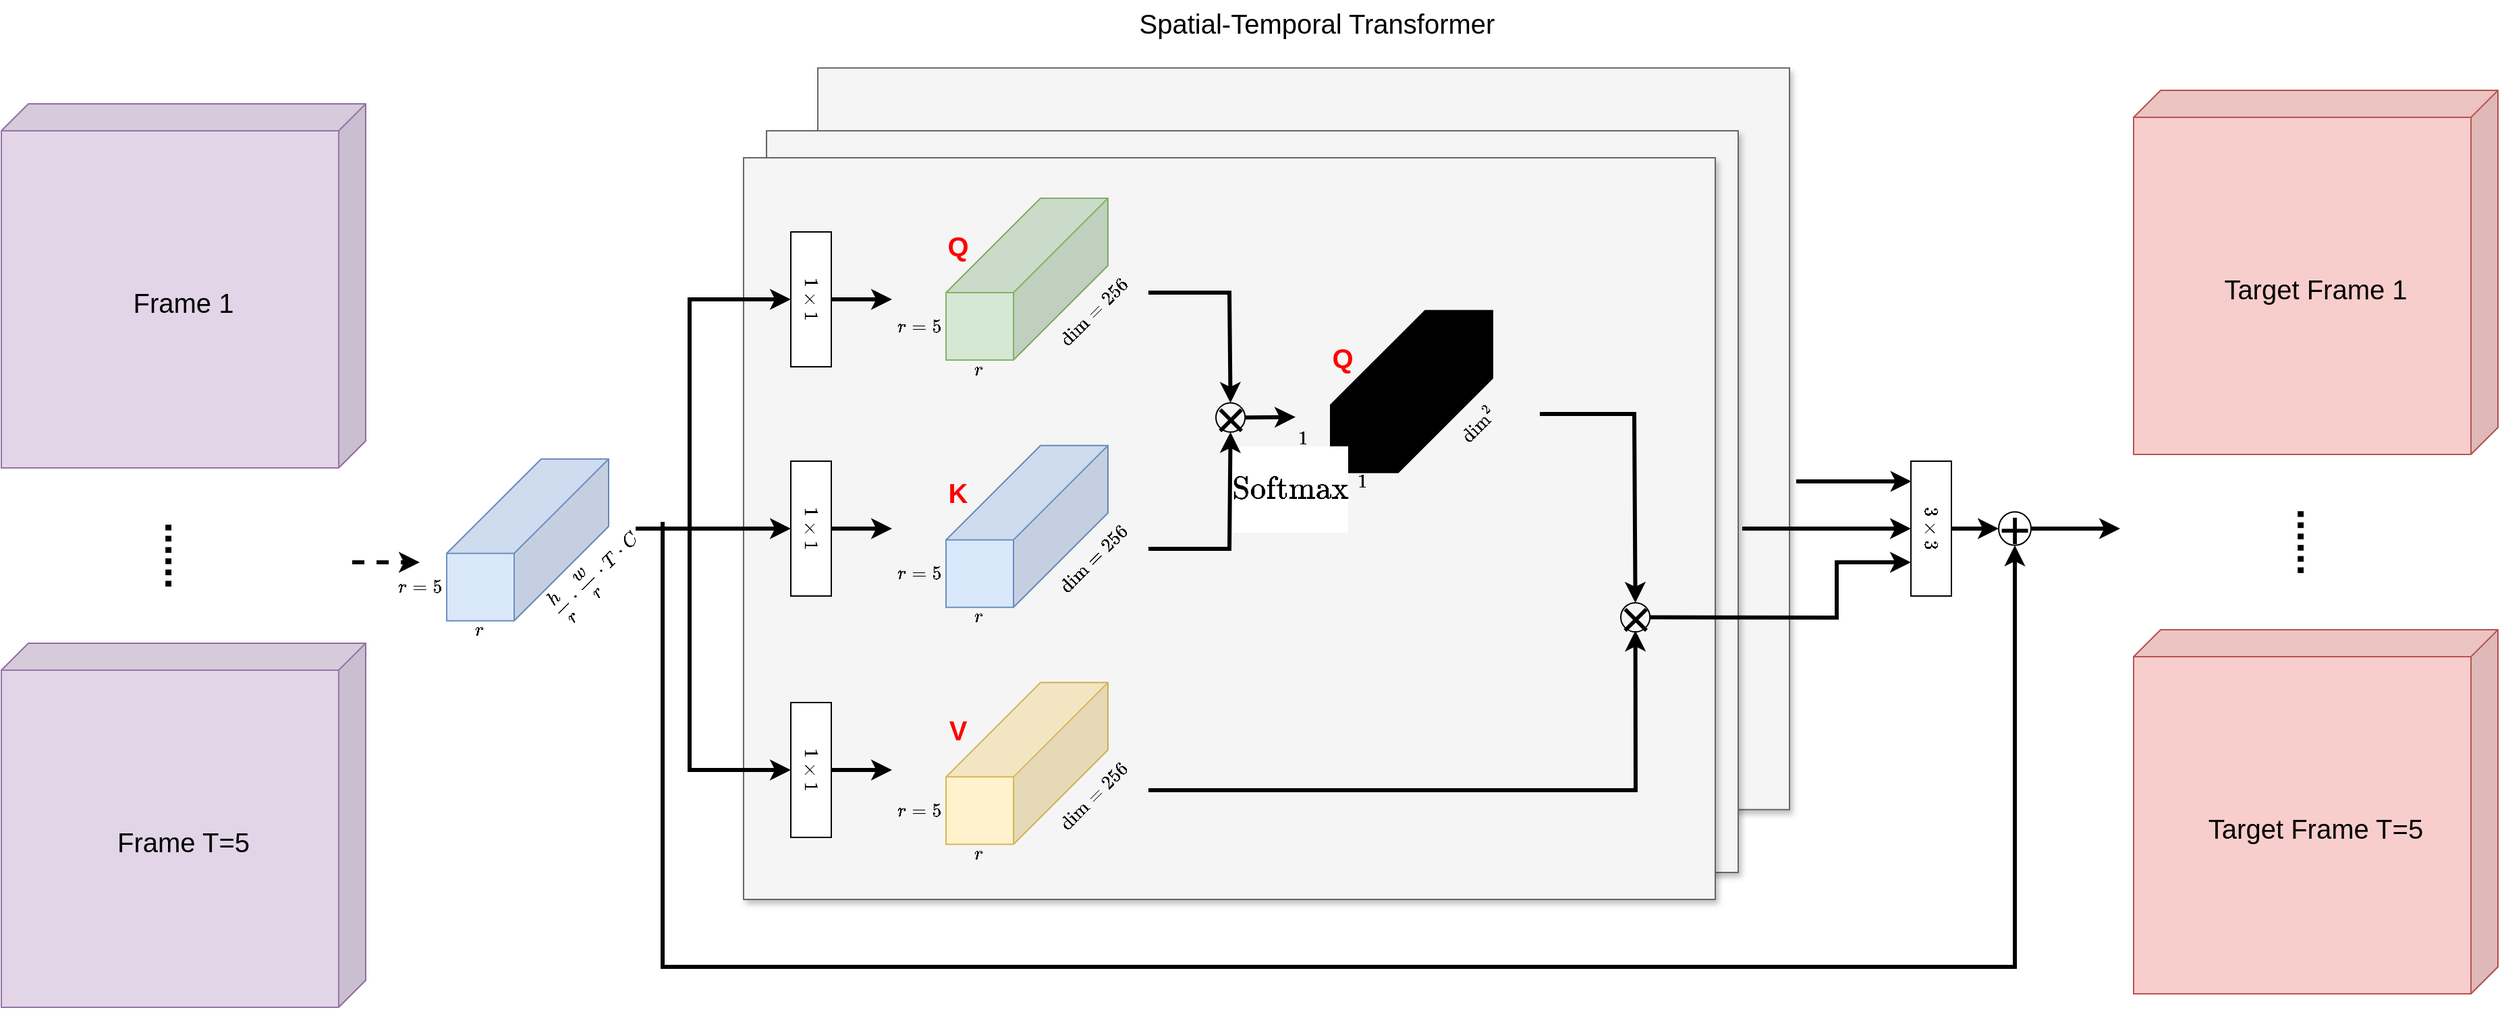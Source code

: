 <mxfile version="26.2.13">
  <diagram name="第 1 页" id="pIs1Afb2l3MKs7CWeh5d">
    <mxGraphModel dx="2725" dy="2191" grid="1" gridSize="10" guides="1" tooltips="1" connect="1" arrows="1" fold="1" page="1" pageScale="1" pageWidth="827" pageHeight="1169" math="1" shadow="0">
      <root>
        <mxCell id="0" />
        <mxCell id="1" parent="0" />
        <mxCell id="wzG9fp-TXqBZrBH7T6T_-55" value="" style="rounded=0;whiteSpace=wrap;html=1;align=center;verticalAlign=middle;fontFamily=Helvetica;fontSize=12;autosize=1;resizable=1;fillColor=#f5f5f5;container=0;movable=1;rotatable=1;deletable=1;editable=1;locked=0;connectable=1;strokeColor=#666666;fontColor=#333333;shadow=1;" vertex="1" parent="1">
          <mxGeometry x="145" y="23.39" width="720" height="550" as="geometry" />
        </mxCell>
        <mxCell id="wzG9fp-TXqBZrBH7T6T_-53" value="" style="rounded=0;whiteSpace=wrap;html=1;align=center;verticalAlign=middle;fontFamily=Helvetica;fontSize=12;autosize=1;resizable=1;fillColor=#f5f5f5;container=0;movable=1;rotatable=1;deletable=1;editable=1;locked=0;connectable=1;strokeColor=#666666;fontColor=#333333;shadow=1;" vertex="1" parent="1">
          <mxGeometry x="107" y="70" width="720" height="550" as="geometry" />
        </mxCell>
        <mxCell id="wzG9fp-TXqBZrBH7T6T_-49" value="" style="rounded=0;whiteSpace=wrap;html=1;align=center;verticalAlign=middle;fontFamily=Helvetica;fontSize=12;autosize=1;resizable=1;fillColor=#f5f5f5;container=0;movable=1;rotatable=1;deletable=1;editable=1;locked=0;connectable=1;strokeColor=#666666;fontColor=#333333;shadow=1;" vertex="1" parent="1">
          <mxGeometry x="90" y="90" width="720" height="550" as="geometry" />
        </mxCell>
        <mxCell id="wzG9fp-TXqBZrBH7T6T_-10" value="" style="group;fontSize=20;" vertex="1" connectable="0" parent="1">
          <mxGeometry x="190" y="116.612" width="290" height="176.777" as="geometry" />
        </mxCell>
        <mxCell id="wzG9fp-TXqBZrBH7T6T_-1" value="" style="shape=cube;whiteSpace=wrap;html=1;boundedLbl=1;backgroundOutline=1;darkOpacity=0.05;darkOpacity2=0.1;size=70;flipH=1;fillColor=#d5e8d4;strokeColor=#82b366;container=0;" vertex="1" parent="wzG9fp-TXqBZrBH7T6T_-10">
          <mxGeometry x="50" y="3.388" width="120" height="120" as="geometry" />
        </mxCell>
        <mxCell id="wzG9fp-TXqBZrBH7T6T_-4" value="$$r=5$$" style="text;align=center;verticalAlign=middle;whiteSpace=wrap;rounded=0;html=1;horizontal=1;container=0;" vertex="1" parent="wzG9fp-TXqBZrBH7T6T_-10">
          <mxGeometry y="83.388" width="60" height="30" as="geometry" />
        </mxCell>
        <mxCell id="wzG9fp-TXqBZrBH7T6T_-6" value="$$r$$" style="text;align=center;verticalAlign=middle;whiteSpace=wrap;rounded=0;html=1;horizontal=1;container=0;" vertex="1" parent="wzG9fp-TXqBZrBH7T6T_-10">
          <mxGeometry x="44" y="115.388" width="60" height="30" as="geometry" />
        </mxCell>
        <mxCell id="wzG9fp-TXqBZrBH7T6T_-7" value="$$\mathrm{dim}=256$$" style="text;html=1;align=center;verticalAlign=middle;whiteSpace=wrap;rounded=0;fontFamily=Helvetica;fontSize=12;fontColor=default;autosize=1;resizable=0;rotation=-45;container=0;" vertex="1" parent="wzG9fp-TXqBZrBH7T6T_-10">
          <mxGeometry x="85" y="73.388" width="150" height="30" as="geometry" />
        </mxCell>
        <mxCell id="wzG9fp-TXqBZrBH7T6T_-9" value="&lt;b&gt;&lt;font style=&quot;color: rgb(255, 0, 0); font-size: 20px;&quot;&gt;Q&lt;/font&gt;&lt;/b&gt;" style="text;html=1;align=center;verticalAlign=middle;whiteSpace=wrap;rounded=0;fontFamily=Helvetica;fontSize=12;fontColor=default;autosize=1;resizable=0;container=0;" vertex="1" parent="wzG9fp-TXqBZrBH7T6T_-10">
          <mxGeometry x="39" y="18.388" width="40" height="40" as="geometry" />
        </mxCell>
        <mxCell id="wzG9fp-TXqBZrBH7T6T_-11" value="" style="group;fontSize=20;" vertex="1" connectable="0" parent="1">
          <mxGeometry x="190" y="300.002" width="290" height="176.777" as="geometry" />
        </mxCell>
        <mxCell id="wzG9fp-TXqBZrBH7T6T_-12" value="" style="shape=cube;whiteSpace=wrap;html=1;boundedLbl=1;backgroundOutline=1;darkOpacity=0.05;darkOpacity2=0.1;size=70;flipH=1;fillColor=#dae8fc;strokeColor=#6c8ebf;container=0;" vertex="1" parent="wzG9fp-TXqBZrBH7T6T_-11">
          <mxGeometry x="50" y="3.388" width="120" height="120" as="geometry" />
        </mxCell>
        <mxCell id="wzG9fp-TXqBZrBH7T6T_-13" value="$$r=5$$" style="text;align=center;verticalAlign=middle;whiteSpace=wrap;rounded=0;html=1;horizontal=1;container=0;" vertex="1" parent="wzG9fp-TXqBZrBH7T6T_-11">
          <mxGeometry y="83.388" width="60" height="30" as="geometry" />
        </mxCell>
        <mxCell id="wzG9fp-TXqBZrBH7T6T_-14" value="$$r$$" style="text;align=center;verticalAlign=middle;whiteSpace=wrap;rounded=0;html=1;horizontal=1;container=0;" vertex="1" parent="wzG9fp-TXqBZrBH7T6T_-11">
          <mxGeometry x="44" y="115.388" width="60" height="30" as="geometry" />
        </mxCell>
        <mxCell id="wzG9fp-TXqBZrBH7T6T_-15" value="$$\mathrm{dim}=256$$" style="text;html=1;align=center;verticalAlign=middle;whiteSpace=wrap;rounded=0;fontFamily=Helvetica;fontSize=12;fontColor=default;autosize=1;resizable=0;rotation=-45;container=0;" vertex="1" parent="wzG9fp-TXqBZrBH7T6T_-11">
          <mxGeometry x="85" y="73.388" width="150" height="30" as="geometry" />
        </mxCell>
        <mxCell id="wzG9fp-TXqBZrBH7T6T_-16" value="&lt;b&gt;&lt;font style=&quot;color: rgb(255, 0, 0); font-size: 20px;&quot;&gt;K&lt;/font&gt;&lt;/b&gt;" style="text;html=1;align=center;verticalAlign=middle;whiteSpace=wrap;rounded=0;fontFamily=Helvetica;fontSize=12;fontColor=default;autosize=1;resizable=0;container=0;" vertex="1" parent="wzG9fp-TXqBZrBH7T6T_-11">
          <mxGeometry x="39" y="18.388" width="40" height="40" as="geometry" />
        </mxCell>
        <mxCell id="wzG9fp-TXqBZrBH7T6T_-17" value="" style="group;fontSize=20;" vertex="1" connectable="0" parent="1">
          <mxGeometry x="190" y="475.782" width="290" height="176.777" as="geometry" />
        </mxCell>
        <mxCell id="wzG9fp-TXqBZrBH7T6T_-18" value="" style="shape=cube;whiteSpace=wrap;html=1;boundedLbl=1;backgroundOutline=1;darkOpacity=0.05;darkOpacity2=0.1;size=70;flipH=1;fillColor=#fff2cc;strokeColor=#d6b656;container=0;" vertex="1" parent="wzG9fp-TXqBZrBH7T6T_-17">
          <mxGeometry x="50" y="3.388" width="120" height="120" as="geometry" />
        </mxCell>
        <mxCell id="wzG9fp-TXqBZrBH7T6T_-19" value="$$r=5$$" style="text;align=center;verticalAlign=middle;whiteSpace=wrap;rounded=0;html=1;horizontal=1;container=0;" vertex="1" parent="wzG9fp-TXqBZrBH7T6T_-17">
          <mxGeometry y="83.388" width="60" height="30" as="geometry" />
        </mxCell>
        <mxCell id="wzG9fp-TXqBZrBH7T6T_-20" value="$$r$$" style="text;align=center;verticalAlign=middle;whiteSpace=wrap;rounded=0;html=1;horizontal=1;container=0;" vertex="1" parent="wzG9fp-TXqBZrBH7T6T_-17">
          <mxGeometry x="44" y="115.388" width="60" height="30" as="geometry" />
        </mxCell>
        <mxCell id="wzG9fp-TXqBZrBH7T6T_-21" value="$$\mathrm{dim}=256$$" style="text;html=1;align=center;verticalAlign=middle;whiteSpace=wrap;rounded=0;fontFamily=Helvetica;fontSize=12;fontColor=default;autosize=1;resizable=0;rotation=-45;container=0;" vertex="1" parent="wzG9fp-TXqBZrBH7T6T_-17">
          <mxGeometry x="85" y="73.388" width="150" height="30" as="geometry" />
        </mxCell>
        <mxCell id="wzG9fp-TXqBZrBH7T6T_-22" value="&lt;b&gt;&lt;font style=&quot;color: rgb(255, 0, 0); font-size: 20px;&quot;&gt;V&lt;/font&gt;&lt;/b&gt;" style="text;html=1;align=center;verticalAlign=middle;whiteSpace=wrap;rounded=0;fontFamily=Helvetica;fontSize=12;fontColor=default;autosize=1;resizable=0;container=0;" vertex="1" parent="wzG9fp-TXqBZrBH7T6T_-17">
          <mxGeometry x="39" y="18.388" width="40" height="40" as="geometry" />
        </mxCell>
        <mxCell id="wzG9fp-TXqBZrBH7T6T_-25" value="$$1 \times 1$$" style="rounded=0;whiteSpace=wrap;html=1;align=center;verticalAlign=middle;fontFamily=Helvetica;fontSize=12;fontColor=default;autosize=1;resizable=0;fillColor=default;gradientColor=none;rotation=90;" vertex="1" parent="1">
          <mxGeometry x="90" y="180" width="100" height="30" as="geometry" />
        </mxCell>
        <mxCell id="wzG9fp-TXqBZrBH7T6T_-26" value="$$1 \times 1$$" style="rounded=0;whiteSpace=wrap;html=1;align=center;verticalAlign=middle;fontFamily=Helvetica;fontSize=12;fontColor=default;autosize=1;resizable=0;fillColor=default;gradientColor=none;rotation=90;" vertex="1" parent="1">
          <mxGeometry x="90" y="350" width="100" height="30" as="geometry" />
        </mxCell>
        <mxCell id="wzG9fp-TXqBZrBH7T6T_-27" value="$$1 \times 1$$" style="rounded=0;whiteSpace=wrap;html=1;align=center;verticalAlign=middle;fontFamily=Helvetica;fontSize=12;fontColor=default;autosize=1;resizable=0;fillColor=default;gradientColor=none;rotation=90;" vertex="1" parent="1">
          <mxGeometry x="90" y="529" width="100" height="30" as="geometry" />
        </mxCell>
        <mxCell id="wzG9fp-TXqBZrBH7T6T_-28" value="" style="endArrow=classic;html=1;rounded=0;fontFamily=Helvetica;fontSize=12;fontColor=default;autosize=1;resizable=0;exitX=0.5;exitY=0;exitDx=0;exitDy=0;strokeColor=default;strokeWidth=3;align=center;verticalAlign=middle;labelBackgroundColor=default;" edge="1" parent="1" source="wzG9fp-TXqBZrBH7T6T_-25">
          <mxGeometry width="50" height="50" relative="1" as="geometry">
            <mxPoint x="250" y="420" as="sourcePoint" />
            <mxPoint x="200" y="195" as="targetPoint" />
          </mxGeometry>
        </mxCell>
        <mxCell id="wzG9fp-TXqBZrBH7T6T_-29" value="" style="endArrow=classic;html=1;rounded=0;fontFamily=Helvetica;fontSize=12;fontColor=default;autosize=1;resizable=0;exitX=0.5;exitY=0;exitDx=0;exitDy=0;strokeColor=default;align=center;verticalAlign=middle;labelBackgroundColor=default;strokeWidth=3;" edge="1" parent="1" source="wzG9fp-TXqBZrBH7T6T_-26">
          <mxGeometry width="50" height="50" relative="1" as="geometry">
            <mxPoint x="165" y="205" as="sourcePoint" />
            <mxPoint x="200" y="365" as="targetPoint" />
          </mxGeometry>
        </mxCell>
        <mxCell id="wzG9fp-TXqBZrBH7T6T_-30" value="" style="endArrow=classic;html=1;rounded=0;fontFamily=Helvetica;fontSize=12;fontColor=default;autosize=1;resizable=0;exitX=0.5;exitY=0;exitDx=0;exitDy=0;strokeColor=default;align=center;verticalAlign=middle;labelBackgroundColor=default;strokeWidth=3;" edge="1" parent="1" source="wzG9fp-TXqBZrBH7T6T_-27">
          <mxGeometry width="50" height="50" relative="1" as="geometry">
            <mxPoint x="165" y="374" as="sourcePoint" />
            <mxPoint x="200" y="544" as="targetPoint" />
          </mxGeometry>
        </mxCell>
        <mxCell id="wzG9fp-TXqBZrBH7T6T_-34" value="&lt;font style=&quot;font-size: 40px;&quot;&gt;×&lt;/font&gt;" style="ellipse;whiteSpace=wrap;html=1;align=center;verticalAlign=middle;fontFamily=Helvetica;fontSize=12;fontColor=default;autosize=1;resizable=1;fillColor=none;gradientColor=none;movable=1;rotatable=1;deletable=1;editable=1;locked=0;connectable=1;" vertex="1" parent="1">
          <mxGeometry x="440" y="271.78" width="21.61" height="21.61" as="geometry" />
        </mxCell>
        <mxCell id="wzG9fp-TXqBZrBH7T6T_-35" value="&lt;font style=&quot;font-size: 40px;&quot;&gt;×&lt;/font&gt;" style="ellipse;whiteSpace=wrap;html=1;align=center;verticalAlign=middle;fontFamily=Helvetica;fontSize=12;fontColor=default;autosize=1;resizable=1;fillColor=none;gradientColor=none;movable=1;rotatable=1;deletable=1;editable=1;locked=0;connectable=1;" vertex="1" parent="1">
          <mxGeometry x="740" y="420" width="21.61" height="21.61" as="geometry" />
        </mxCell>
        <mxCell id="wzG9fp-TXqBZrBH7T6T_-36" value="" style="group;fontSize=20;" vertex="1" connectable="0" parent="1">
          <mxGeometry x="475" y="200.002" width="390" height="419.998" as="geometry" />
        </mxCell>
        <mxCell id="wzG9fp-TXqBZrBH7T6T_-37" value="" style="shape=cube;whiteSpace=wrap;html=1;boundedLbl=1;backgroundOutline=1;darkOpacity=0.05;darkOpacity2=0.1;size=70;flipH=1;fillColor=light-dark(#c4d0e2, #512d2b);strokeColor=light-dark(#000000, #d7817e);container=0;gradientColor=light-dark(#bfd0be, #EDEDED);" vertex="1" parent="wzG9fp-TXqBZrBH7T6T_-36">
          <mxGeometry x="50" y="3.388" width="120" height="120" as="geometry" />
        </mxCell>
        <mxCell id="wzG9fp-TXqBZrBH7T6T_-38" value="$$1$$" style="text;align=center;verticalAlign=middle;whiteSpace=wrap;rounded=0;html=1;horizontal=1;container=0;" vertex="1" parent="wzG9fp-TXqBZrBH7T6T_-36">
          <mxGeometry y="83.388" width="60" height="30" as="geometry" />
        </mxCell>
        <mxCell id="wzG9fp-TXqBZrBH7T6T_-39" value="$$1$$" style="text;align=center;verticalAlign=middle;whiteSpace=wrap;rounded=0;html=1;horizontal=1;container=0;" vertex="1" parent="wzG9fp-TXqBZrBH7T6T_-36">
          <mxGeometry x="44" y="115.388" width="60" height="30" as="geometry" />
        </mxCell>
        <mxCell id="wzG9fp-TXqBZrBH7T6T_-40" value="$$\mathrm{dim}^2$$" style="text;html=1;align=center;verticalAlign=middle;whiteSpace=wrap;rounded=0;fontFamily=Helvetica;fontSize=12;fontColor=default;autosize=1;resizable=0;rotation=-45;container=0;" vertex="1" parent="wzG9fp-TXqBZrBH7T6T_-36">
          <mxGeometry x="95" y="73.388" width="130" height="30" as="geometry" />
        </mxCell>
        <mxCell id="wzG9fp-TXqBZrBH7T6T_-41" value="&lt;b&gt;&lt;font style=&quot;color: rgb(255, 0, 0); font-size: 20px;&quot;&gt;Q&lt;/font&gt;&lt;/b&gt;" style="text;html=1;align=center;verticalAlign=middle;whiteSpace=wrap;rounded=0;fontFamily=Helvetica;fontSize=12;fontColor=default;autosize=1;resizable=0;container=0;" vertex="1" parent="wzG9fp-TXqBZrBH7T6T_-36">
          <mxGeometry x="39" y="18.388" width="40" height="40" as="geometry" />
        </mxCell>
        <mxCell id="wzG9fp-TXqBZrBH7T6T_-100" value="&lt;font style=&quot;font-size: 20px;&quot;&gt;$$\mathrm{Softmax}$$&lt;/font&gt;" style="text;html=1;align=center;verticalAlign=middle;whiteSpace=wrap;rounded=0;fontFamily=Helvetica;fontSize=12;fontColor=default;labelBackgroundColor=default;autosize=1;resizable=0;fillColor=none;" vertex="1" parent="wzG9fp-TXqBZrBH7T6T_-36">
          <mxGeometry x="-95" y="115.388" width="230" height="40" as="geometry" />
        </mxCell>
        <mxCell id="wzG9fp-TXqBZrBH7T6T_-42" value="" style="endArrow=classic;html=1;rounded=0;fontFamily=Helvetica;fontSize=12;fontColor=default;autosize=1;resizable=0;entryX=0.5;entryY=0;entryDx=0;entryDy=0;strokeColor=default;strokeWidth=3;align=center;verticalAlign=middle;labelBackgroundColor=default;" edge="1" parent="1" target="wzG9fp-TXqBZrBH7T6T_-34">
          <mxGeometry width="50" height="50" relative="1" as="geometry">
            <mxPoint x="390" y="190" as="sourcePoint" />
            <mxPoint x="570" y="260" as="targetPoint" />
            <Array as="points">
              <mxPoint x="450" y="190" />
            </Array>
          </mxGeometry>
        </mxCell>
        <mxCell id="wzG9fp-TXqBZrBH7T6T_-43" value="" style="endArrow=classic;html=1;rounded=0;fontFamily=Helvetica;fontSize=12;fontColor=default;autosize=1;resizable=0;entryX=0.5;entryY=1;entryDx=0;entryDy=0;strokeColor=default;strokeWidth=3;align=center;verticalAlign=middle;labelBackgroundColor=default;" edge="1" parent="1" target="wzG9fp-TXqBZrBH7T6T_-34">
          <mxGeometry width="50" height="50" relative="1" as="geometry">
            <mxPoint x="390" y="380" as="sourcePoint" />
            <mxPoint x="570" y="260" as="targetPoint" />
            <Array as="points">
              <mxPoint x="450" y="380" />
            </Array>
          </mxGeometry>
        </mxCell>
        <mxCell id="wzG9fp-TXqBZrBH7T6T_-44" value="" style="endArrow=classic;html=1;rounded=0;fontFamily=Helvetica;fontSize=12;fontColor=default;autosize=1;resizable=0;exitX=1;exitY=0.5;exitDx=0;exitDy=0;entryX=0.4;entryY=-0.036;entryDx=0;entryDy=0;entryPerimeter=0;strokeColor=default;strokeWidth=3;align=center;verticalAlign=middle;labelBackgroundColor=default;" edge="1" parent="1" source="wzG9fp-TXqBZrBH7T6T_-34" target="wzG9fp-TXqBZrBH7T6T_-38">
          <mxGeometry width="50" height="50" relative="1" as="geometry">
            <mxPoint x="500" y="390" as="sourcePoint" />
            <mxPoint x="550" y="340" as="targetPoint" />
          </mxGeometry>
        </mxCell>
        <mxCell id="wzG9fp-TXqBZrBH7T6T_-45" value="" style="endArrow=classic;html=1;rounded=0;fontFamily=Helvetica;fontSize=12;fontColor=default;autosize=1;resizable=0;entryX=0.5;entryY=1;entryDx=0;entryDy=0;strokeColor=default;strokeWidth=3;align=center;verticalAlign=middle;labelBackgroundColor=default;" edge="1" parent="1">
          <mxGeometry width="50" height="50" relative="1" as="geometry">
            <mxPoint x="390" y="559" as="sourcePoint" />
            <mxPoint x="750.805" y="440.61" as="targetPoint" />
            <Array as="points">
              <mxPoint x="751" y="559" />
            </Array>
          </mxGeometry>
        </mxCell>
        <mxCell id="wzG9fp-TXqBZrBH7T6T_-46" value="" style="endArrow=classic;html=1;rounded=0;fontFamily=Helvetica;fontSize=12;fontColor=default;autosize=1;resizable=0;entryX=0.5;entryY=0;entryDx=0;entryDy=0;strokeColor=default;strokeWidth=3;align=center;verticalAlign=middle;labelBackgroundColor=default;" edge="1" parent="1" target="wzG9fp-TXqBZrBH7T6T_-35">
          <mxGeometry width="50" height="50" relative="1" as="geometry">
            <mxPoint x="680" y="280" as="sourcePoint" />
            <mxPoint x="550" y="380" as="targetPoint" />
            <Array as="points">
              <mxPoint x="750" y="280" />
            </Array>
          </mxGeometry>
        </mxCell>
        <mxCell id="wzG9fp-TXqBZrBH7T6T_-47" value="$$3 \times 3$$" style="rounded=0;whiteSpace=wrap;html=1;align=center;verticalAlign=middle;fontFamily=Helvetica;fontSize=12;fontColor=default;autosize=1;resizable=0;fillColor=default;gradientColor=none;rotation=90;" vertex="1" parent="1">
          <mxGeometry x="920" y="350" width="100" height="30" as="geometry" />
        </mxCell>
        <mxCell id="wzG9fp-TXqBZrBH7T6T_-56" value="&lt;font style=&quot;font-size: 20px;&quot;&gt;Spatial-Temporal Transformer&lt;/font&gt;&lt;div&gt;&lt;br&gt;&lt;/div&gt;" style="text;html=1;align=center;verticalAlign=middle;whiteSpace=wrap;rounded=0;fontFamily=Helvetica;fontSize=12;fontColor=default;autosize=1;resizable=0;" vertex="1" parent="1">
          <mxGeometry x="370" y="-26.61" width="290" height="50" as="geometry" />
        </mxCell>
        <mxCell id="wzG9fp-TXqBZrBH7T6T_-57" value="" style="endArrow=classic;html=1;rounded=0;fontFamily=Helvetica;fontSize=12;fontColor=default;autosize=1;resizable=0;exitX=1;exitY=0.5;exitDx=0;exitDy=0;entryX=0.75;entryY=1;entryDx=0;entryDy=0;strokeWidth=3;strokeColor=default;align=center;verticalAlign=middle;labelBackgroundColor=default;" edge="1" parent="1" source="wzG9fp-TXqBZrBH7T6T_-35" target="wzG9fp-TXqBZrBH7T6T_-47">
          <mxGeometry width="50" height="50" relative="1" as="geometry">
            <mxPoint x="490" y="420" as="sourcePoint" />
            <mxPoint x="540" y="370" as="targetPoint" />
            <Array as="points">
              <mxPoint x="900" y="431" />
              <mxPoint x="900" y="390" />
            </Array>
          </mxGeometry>
        </mxCell>
        <mxCell id="wzG9fp-TXqBZrBH7T6T_-58" value="" style="endArrow=classic;html=1;rounded=0;fontFamily=Helvetica;fontSize=12;fontColor=default;autosize=1;resizable=0;entryX=0.5;entryY=1;entryDx=0;entryDy=0;strokeColor=default;strokeWidth=3;align=center;verticalAlign=middle;labelBackgroundColor=default;" edge="1" parent="1" target="wzG9fp-TXqBZrBH7T6T_-47">
          <mxGeometry width="50" height="50" relative="1" as="geometry">
            <mxPoint x="830" y="365" as="sourcePoint" />
            <mxPoint x="770" y="290" as="targetPoint" />
          </mxGeometry>
        </mxCell>
        <mxCell id="wzG9fp-TXqBZrBH7T6T_-59" value="" style="endArrow=classic;html=1;rounded=0;fontFamily=Helvetica;fontSize=12;fontColor=default;autosize=1;resizable=0;entryX=0.15;entryY=0.99;entryDx=0;entryDy=0;entryPerimeter=0;strokeColor=default;strokeWidth=3;align=center;verticalAlign=middle;labelBackgroundColor=default;" edge="1" parent="1" target="wzG9fp-TXqBZrBH7T6T_-47">
          <mxGeometry width="50" height="50" relative="1" as="geometry">
            <mxPoint x="870" y="330" as="sourcePoint" />
            <mxPoint x="965" y="375" as="targetPoint" />
          </mxGeometry>
        </mxCell>
        <mxCell id="wzG9fp-TXqBZrBH7T6T_-60" value="&lt;font style=&quot;font-size: 40px;&quot;&gt;+&lt;/font&gt;" style="ellipse;whiteSpace=wrap;html=1;align=center;verticalAlign=middle;fontFamily=Helvetica;fontSize=12;fontColor=default;autosize=1;resizable=1;fillColor=none;gradientColor=none;movable=1;rotatable=1;deletable=1;editable=1;locked=0;connectable=1;" vertex="1" parent="1">
          <mxGeometry x="1020" y="352.6" width="24" height="24.8" as="geometry" />
        </mxCell>
        <mxCell id="wzG9fp-TXqBZrBH7T6T_-61" value="" style="endArrow=classic;html=1;rounded=0;fontFamily=Helvetica;fontSize=12;fontColor=default;autosize=1;resizable=0;entryX=0;entryY=0.5;entryDx=0;entryDy=0;strokeColor=default;strokeWidth=3;align=center;verticalAlign=middle;labelBackgroundColor=default;exitX=0.5;exitY=0;exitDx=0;exitDy=0;" edge="1" parent="1" source="wzG9fp-TXqBZrBH7T6T_-47" target="wzG9fp-TXqBZrBH7T6T_-60">
          <mxGeometry width="50" height="50" relative="1" as="geometry">
            <mxPoint x="840" y="375" as="sourcePoint" />
            <mxPoint x="965" y="375" as="targetPoint" />
          </mxGeometry>
        </mxCell>
        <mxCell id="wzG9fp-TXqBZrBH7T6T_-66" value="" style="group" vertex="1" connectable="0" parent="1">
          <mxGeometry x="-460" y="50" width="270" height="270" as="geometry" />
        </mxCell>
        <mxCell id="wzG9fp-TXqBZrBH7T6T_-62" value="" style="shape=cube;whiteSpace=wrap;html=1;boundedLbl=1;backgroundOutline=1;darkOpacity=0.05;darkOpacity2=0.1;align=center;verticalAlign=middle;fontFamily=Helvetica;fontSize=12;autosize=1;resizable=1;fillColor=#e1d5e7;flipH=1;movable=1;rotatable=1;deletable=1;editable=1;locked=0;connectable=1;strokeColor=#9673a6;" vertex="1" parent="wzG9fp-TXqBZrBH7T6T_-66">
          <mxGeometry width="270" height="270" as="geometry" />
        </mxCell>
        <mxCell id="wzG9fp-TXqBZrBH7T6T_-65" value="&lt;font style=&quot;font-size: 20px;&quot;&gt;Frame 1&lt;/font&gt;" style="text;html=1;align=center;verticalAlign=middle;whiteSpace=wrap;rounded=0;fontFamily=Helvetica;fontSize=12;fontColor=default;autosize=1;resizable=0;" vertex="1" parent="wzG9fp-TXqBZrBH7T6T_-66">
          <mxGeometry x="85" y="126.61" width="100" height="40" as="geometry" />
        </mxCell>
        <mxCell id="wzG9fp-TXqBZrBH7T6T_-67" value="" style="group" vertex="1" connectable="0" parent="1">
          <mxGeometry x="-460" y="450" width="270" height="270" as="geometry" />
        </mxCell>
        <mxCell id="wzG9fp-TXqBZrBH7T6T_-68" value="" style="shape=cube;whiteSpace=wrap;html=1;boundedLbl=1;backgroundOutline=1;darkOpacity=0.05;darkOpacity2=0.1;align=center;verticalAlign=middle;fontFamily=Helvetica;fontSize=12;autosize=1;resizable=1;fillColor=#e1d5e7;flipH=1;movable=1;rotatable=1;deletable=1;editable=1;locked=0;connectable=1;strokeColor=#9673a6;" vertex="1" parent="wzG9fp-TXqBZrBH7T6T_-67">
          <mxGeometry width="270" height="270" as="geometry" />
        </mxCell>
        <mxCell id="wzG9fp-TXqBZrBH7T6T_-69" value="&lt;font style=&quot;font-size: 20px;&quot;&gt;Frame T=5&lt;/font&gt;" style="text;html=1;align=center;verticalAlign=middle;whiteSpace=wrap;rounded=0;fontFamily=Helvetica;fontSize=12;fontColor=default;autosize=1;resizable=0;" vertex="1" parent="wzG9fp-TXqBZrBH7T6T_-67">
          <mxGeometry x="75" y="126.61" width="120" height="40" as="geometry" />
        </mxCell>
        <mxCell id="wzG9fp-TXqBZrBH7T6T_-70" value="&lt;b&gt;&lt;font style=&quot;font-size: 30px;&quot;&gt;......&lt;/font&gt;&lt;/b&gt;" style="text;html=1;align=center;verticalAlign=middle;whiteSpace=wrap;rounded=0;fontFamily=Helvetica;fontSize=12;fontColor=default;autosize=1;resizable=0;rotation=-90;" vertex="1" parent="1">
          <mxGeometry x="-380" y="360" width="70" height="50" as="geometry" />
        </mxCell>
        <mxCell id="wzG9fp-TXqBZrBH7T6T_-72" value="" style="endArrow=classic;html=1;rounded=0;strokeColor=default;strokeWidth=3;align=center;verticalAlign=middle;fontFamily=Helvetica;fontSize=12;fontColor=default;labelBackgroundColor=default;autosize=1;resizable=0;entryX=0.5;entryY=1;entryDx=0;entryDy=0;" edge="1" parent="1" target="wzG9fp-TXqBZrBH7T6T_-26">
          <mxGeometry width="50" height="50" relative="1" as="geometry">
            <mxPoint x="10" y="365" as="sourcePoint" />
            <mxPoint x="50" y="320" as="targetPoint" />
          </mxGeometry>
        </mxCell>
        <mxCell id="wzG9fp-TXqBZrBH7T6T_-74" value="" style="endArrow=classic;html=1;rounded=0;strokeColor=default;strokeWidth=3;align=center;verticalAlign=middle;fontFamily=Helvetica;fontSize=12;fontColor=default;labelBackgroundColor=default;autosize=1;resizable=0;entryX=0.5;entryY=1;entryDx=0;entryDy=0;" edge="1" parent="1" target="wzG9fp-TXqBZrBH7T6T_-25">
          <mxGeometry width="50" height="50" relative="1" as="geometry">
            <mxPoint x="50" y="360" as="sourcePoint" />
            <mxPoint x="80" y="269" as="targetPoint" />
            <Array as="points">
              <mxPoint x="50" y="195" />
            </Array>
          </mxGeometry>
        </mxCell>
        <mxCell id="wzG9fp-TXqBZrBH7T6T_-75" value="" style="endArrow=classic;html=1;rounded=0;strokeColor=default;strokeWidth=3;align=center;verticalAlign=middle;fontFamily=Helvetica;fontSize=12;fontColor=default;labelBackgroundColor=default;autosize=1;resizable=0;entryX=0.5;entryY=1;entryDx=0;entryDy=0;" edge="1" parent="1" target="wzG9fp-TXqBZrBH7T6T_-27">
          <mxGeometry width="50" height="50" relative="1" as="geometry">
            <mxPoint x="50" y="360" as="sourcePoint" />
            <mxPoint x="80" y="430" as="targetPoint" />
            <Array as="points">
              <mxPoint x="50" y="544" />
            </Array>
          </mxGeometry>
        </mxCell>
        <mxCell id="wzG9fp-TXqBZrBH7T6T_-76" value="" style="endArrow=classic;html=1;rounded=0;strokeColor=default;strokeWidth=3;align=center;verticalAlign=middle;fontFamily=Helvetica;fontSize=12;fontColor=default;labelBackgroundColor=default;autosize=1;resizable=0;entryX=0.5;entryY=1;entryDx=0;entryDy=0;" edge="1" parent="1" target="wzG9fp-TXqBZrBH7T6T_-60">
          <mxGeometry width="50" height="50" relative="1" as="geometry">
            <mxPoint x="30" y="360" as="sourcePoint" />
            <mxPoint x="1042" y="367.4" as="targetPoint" />
            <Array as="points">
              <mxPoint x="30" y="690" />
              <mxPoint x="1032" y="690" />
            </Array>
          </mxGeometry>
        </mxCell>
        <mxCell id="wzG9fp-TXqBZrBH7T6T_-85" value="" style="group" vertex="1" connectable="0" parent="1">
          <mxGeometry x="1120" y="40" width="270" height="270" as="geometry" />
        </mxCell>
        <mxCell id="wzG9fp-TXqBZrBH7T6T_-86" value="" style="shape=cube;whiteSpace=wrap;html=1;boundedLbl=1;backgroundOutline=1;darkOpacity=0.05;darkOpacity2=0.1;align=center;verticalAlign=middle;fontFamily=Helvetica;fontSize=12;autosize=1;resizable=1;fillColor=#f8cecc;flipH=1;movable=1;rotatable=1;deletable=1;editable=1;locked=0;connectable=1;strokeColor=#b85450;" vertex="1" parent="wzG9fp-TXqBZrBH7T6T_-85">
          <mxGeometry width="270" height="270" as="geometry" />
        </mxCell>
        <mxCell id="wzG9fp-TXqBZrBH7T6T_-87" value="&lt;font style=&quot;font-size: 20px;&quot;&gt;Target Frame 1&lt;/font&gt;" style="text;html=1;align=center;verticalAlign=middle;whiteSpace=wrap;rounded=0;fontFamily=Helvetica;fontSize=12;fontColor=default;autosize=1;resizable=0;" vertex="1" parent="wzG9fp-TXqBZrBH7T6T_-85">
          <mxGeometry x="55" y="126.61" width="160" height="40" as="geometry" />
        </mxCell>
        <mxCell id="wzG9fp-TXqBZrBH7T6T_-88" value="" style="group" vertex="1" connectable="0" parent="1">
          <mxGeometry x="1120" y="440" width="270" height="270" as="geometry" />
        </mxCell>
        <mxCell id="wzG9fp-TXqBZrBH7T6T_-89" value="" style="shape=cube;whiteSpace=wrap;html=1;boundedLbl=1;backgroundOutline=1;darkOpacity=0.05;darkOpacity2=0.1;align=center;verticalAlign=middle;fontFamily=Helvetica;fontSize=12;autosize=1;resizable=1;fillColor=#f8cecc;flipH=1;movable=1;rotatable=1;deletable=1;editable=1;locked=0;connectable=1;strokeColor=#b85450;" vertex="1" parent="wzG9fp-TXqBZrBH7T6T_-88">
          <mxGeometry width="270" height="270" as="geometry" />
        </mxCell>
        <mxCell id="wzG9fp-TXqBZrBH7T6T_-90" value="&lt;font style=&quot;font-size: 20px;&quot;&gt;Target Frame T=5&lt;/font&gt;" style="text;html=1;align=center;verticalAlign=middle;whiteSpace=wrap;rounded=0;fontFamily=Helvetica;fontSize=12;fontColor=default;autosize=1;resizable=0;" vertex="1" parent="wzG9fp-TXqBZrBH7T6T_-88">
          <mxGeometry x="45" y="126.61" width="180" height="40" as="geometry" />
        </mxCell>
        <mxCell id="wzG9fp-TXqBZrBH7T6T_-91" value="&lt;b&gt;&lt;font style=&quot;font-size: 30px;&quot;&gt;......&lt;/font&gt;&lt;/b&gt;" style="text;html=1;align=center;verticalAlign=middle;whiteSpace=wrap;rounded=0;fontFamily=Helvetica;fontSize=12;fontColor=default;autosize=1;resizable=0;rotation=-90;" vertex="1" parent="1">
          <mxGeometry x="1200" y="350" width="70" height="50" as="geometry" />
        </mxCell>
        <mxCell id="wzG9fp-TXqBZrBH7T6T_-92" value="" style="endArrow=classic;html=1;rounded=0;strokeColor=default;strokeWidth=3;align=center;verticalAlign=middle;fontFamily=Helvetica;fontSize=12;fontColor=default;labelBackgroundColor=default;autosize=1;resizable=0;exitX=1;exitY=0.5;exitDx=0;exitDy=0;" edge="1" parent="1" source="wzG9fp-TXqBZrBH7T6T_-60">
          <mxGeometry width="50" height="50" relative="1" as="geometry">
            <mxPoint x="720" y="330" as="sourcePoint" />
            <mxPoint x="1110" y="365" as="targetPoint" />
          </mxGeometry>
        </mxCell>
        <mxCell id="wzG9fp-TXqBZrBH7T6T_-93" value="" style="group;fontSize=20;" vertex="1" connectable="0" parent="1">
          <mxGeometry x="-180" y="310.002" width="290" height="176.777" as="geometry" />
        </mxCell>
        <mxCell id="wzG9fp-TXqBZrBH7T6T_-94" value="" style="shape=cube;whiteSpace=wrap;html=1;boundedLbl=1;backgroundOutline=1;darkOpacity=0.05;darkOpacity2=0.1;size=70;flipH=1;fillColor=#dae8fc;strokeColor=#6c8ebf;container=0;" vertex="1" parent="wzG9fp-TXqBZrBH7T6T_-93">
          <mxGeometry x="50" y="3.388" width="120" height="120" as="geometry" />
        </mxCell>
        <mxCell id="wzG9fp-TXqBZrBH7T6T_-95" value="$$r=5$$" style="text;align=center;verticalAlign=middle;whiteSpace=wrap;rounded=0;html=1;horizontal=1;container=0;" vertex="1" parent="wzG9fp-TXqBZrBH7T6T_-93">
          <mxGeometry y="83.388" width="60" height="30" as="geometry" />
        </mxCell>
        <mxCell id="wzG9fp-TXqBZrBH7T6T_-96" value="$$r$$" style="text;align=center;verticalAlign=middle;whiteSpace=wrap;rounded=0;html=1;horizontal=1;container=0;" vertex="1" parent="wzG9fp-TXqBZrBH7T6T_-93">
          <mxGeometry x="44" y="115.388" width="60" height="30" as="geometry" />
        </mxCell>
        <mxCell id="wzG9fp-TXqBZrBH7T6T_-97" value="$$\frac{h}{r}\cdot \frac{w}{r}\cdot T\cdot C$$" style="text;html=1;align=center;verticalAlign=middle;whiteSpace=wrap;rounded=0;fontFamily=Helvetica;fontSize=12;fontColor=default;autosize=1;resizable=0;rotation=-45;container=0;" vertex="1" parent="wzG9fp-TXqBZrBH7T6T_-93">
          <mxGeometry x="30" y="73.388" width="260" height="30" as="geometry" />
        </mxCell>
        <mxCell id="wzG9fp-TXqBZrBH7T6T_-99" value="" style="endArrow=classic;html=1;rounded=0;strokeColor=default;strokeWidth=3;align=center;verticalAlign=middle;fontFamily=Helvetica;fontSize=12;fontColor=default;labelBackgroundColor=default;autosize=1;resizable=0;dashed=1;" edge="1" parent="1">
          <mxGeometry width="50" height="50" relative="1" as="geometry">
            <mxPoint x="-200" y="390" as="sourcePoint" />
            <mxPoint x="-150" y="390" as="targetPoint" />
          </mxGeometry>
        </mxCell>
      </root>
    </mxGraphModel>
  </diagram>
</mxfile>
